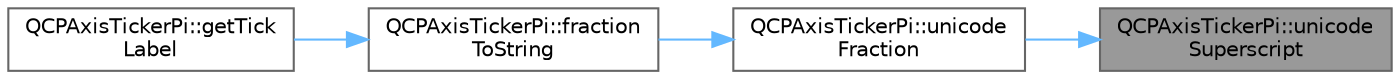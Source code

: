 digraph "QCPAxisTickerPi::unicodeSuperscript"
{
 // LATEX_PDF_SIZE
  bgcolor="transparent";
  edge [fontname=Helvetica,fontsize=10,labelfontname=Helvetica,labelfontsize=10];
  node [fontname=Helvetica,fontsize=10,shape=box,height=0.2,width=0.4];
  rankdir="RL";
  Node1 [label="QCPAxisTickerPi::unicode\lSuperscript",height=0.2,width=0.4,color="gray40", fillcolor="grey60", style="filled", fontcolor="black",tooltip=" "];
  Node1 -> Node2 [dir="back",color="steelblue1",style="solid"];
  Node2 [label="QCPAxisTickerPi::unicode\lFraction",height=0.2,width=0.4,color="grey40", fillcolor="white", style="filled",URL="$class_q_c_p_axis_ticker_pi.html#ade6f7e49238e986e9aed74178a78d8d3",tooltip=" "];
  Node2 -> Node3 [dir="back",color="steelblue1",style="solid"];
  Node3 [label="QCPAxisTickerPi::fraction\lToString",height=0.2,width=0.4,color="grey40", fillcolor="white", style="filled",URL="$class_q_c_p_axis_ticker_pi.html#afb59d434358173eb5b58e41255bea904",tooltip=" "];
  Node3 -> Node4 [dir="back",color="steelblue1",style="solid"];
  Node4 [label="QCPAxisTickerPi::getTick\lLabel",height=0.2,width=0.4,color="grey40", fillcolor="white", style="filled",URL="$class_q_c_p_axis_ticker_pi.html#a9a087d931d4344b8a91d5cecceff7109",tooltip=" "];
}
